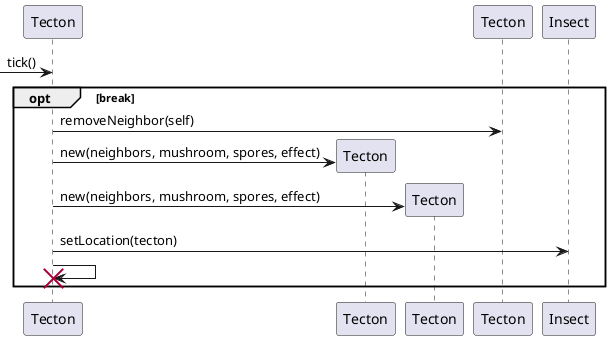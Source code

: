 @startuml
participant Tecton as Dying
participant Tecton as Neighbors order 100
participant Insect as Insects order 101

-> Dying : tick()
opt break

Dying -> Neighbors : removeNeighbor(self)

create Tecton as New1
Dying -> New1 : new(neighbors, mushroom, spores, effect)
create Tecton as New2
Dying -> New2 : new(neighbors, mushroom, spores, effect)

Dying -> Insects : setLocation(tecton)

Dying -> Dying !!
end

@enduml